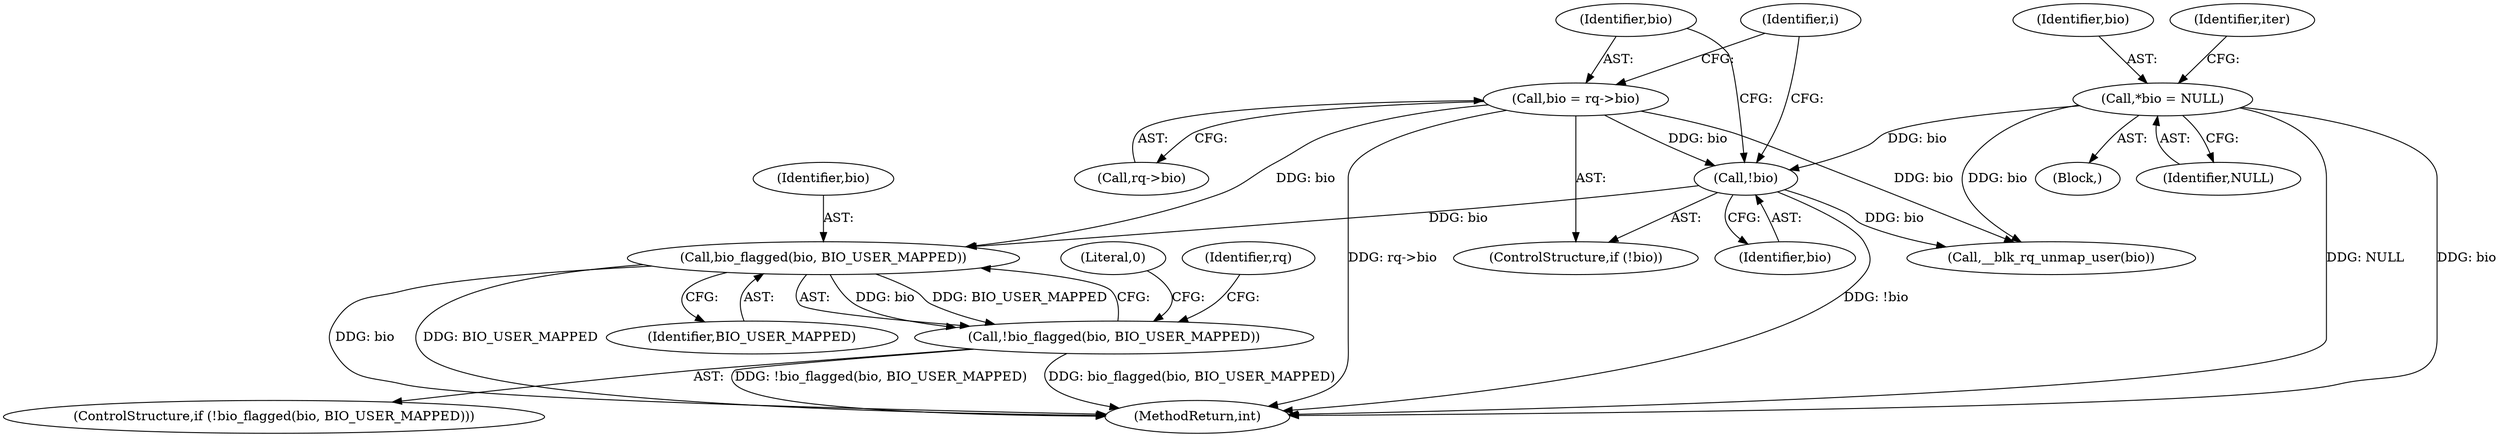 digraph "0_linux_a0ac402cfcdc904f9772e1762b3fda112dcc56a0@pointer" {
"1000187" [label="(Call,bio_flagged(bio, BIO_USER_MAPPED))"];
"1000177" [label="(Call,bio = rq->bio)"];
"1000175" [label="(Call,!bio)"];
"1000121" [label="(Call,*bio = NULL)"];
"1000186" [label="(Call,!bio_flagged(bio, BIO_USER_MAPPED))"];
"1000189" [label="(Identifier,BIO_USER_MAPPED)"];
"1000185" [label="(ControlStructure,if (!bio_flagged(bio, BIO_USER_MAPPED)))"];
"1000175" [label="(Call,!bio)"];
"1000176" [label="(Identifier,bio)"];
"1000196" [label="(Literal,0)"];
"1000122" [label="(Identifier,bio)"];
"1000179" [label="(Call,rq->bio)"];
"1000174" [label="(ControlStructure,if (!bio))"];
"1000192" [label="(Identifier,rq)"];
"1000209" [label="(MethodReturn,int)"];
"1000187" [label="(Call,bio_flagged(bio, BIO_USER_MAPPED))"];
"1000178" [label="(Identifier,bio)"];
"1000186" [label="(Call,!bio_flagged(bio, BIO_USER_MAPPED))"];
"1000177" [label="(Call,bio = rq->bio)"];
"1000198" [label="(Call,__blk_rq_unmap_user(bio))"];
"1000121" [label="(Call,*bio = NULL)"];
"1000106" [label="(Block,)"];
"1000123" [label="(Identifier,NULL)"];
"1000184" [label="(Identifier,i)"];
"1000129" [label="(Identifier,iter)"];
"1000188" [label="(Identifier,bio)"];
"1000187" -> "1000186"  [label="AST: "];
"1000187" -> "1000189"  [label="CFG: "];
"1000188" -> "1000187"  [label="AST: "];
"1000189" -> "1000187"  [label="AST: "];
"1000186" -> "1000187"  [label="CFG: "];
"1000187" -> "1000209"  [label="DDG: bio"];
"1000187" -> "1000209"  [label="DDG: BIO_USER_MAPPED"];
"1000187" -> "1000186"  [label="DDG: bio"];
"1000187" -> "1000186"  [label="DDG: BIO_USER_MAPPED"];
"1000177" -> "1000187"  [label="DDG: bio"];
"1000175" -> "1000187"  [label="DDG: bio"];
"1000177" -> "1000174"  [label="AST: "];
"1000177" -> "1000179"  [label="CFG: "];
"1000178" -> "1000177"  [label="AST: "];
"1000179" -> "1000177"  [label="AST: "];
"1000184" -> "1000177"  [label="CFG: "];
"1000177" -> "1000209"  [label="DDG: rq->bio"];
"1000177" -> "1000175"  [label="DDG: bio"];
"1000177" -> "1000198"  [label="DDG: bio"];
"1000175" -> "1000174"  [label="AST: "];
"1000175" -> "1000176"  [label="CFG: "];
"1000176" -> "1000175"  [label="AST: "];
"1000184" -> "1000175"  [label="CFG: "];
"1000178" -> "1000175"  [label="CFG: "];
"1000175" -> "1000209"  [label="DDG: !bio"];
"1000121" -> "1000175"  [label="DDG: bio"];
"1000175" -> "1000198"  [label="DDG: bio"];
"1000121" -> "1000106"  [label="AST: "];
"1000121" -> "1000123"  [label="CFG: "];
"1000122" -> "1000121"  [label="AST: "];
"1000123" -> "1000121"  [label="AST: "];
"1000129" -> "1000121"  [label="CFG: "];
"1000121" -> "1000209"  [label="DDG: bio"];
"1000121" -> "1000209"  [label="DDG: NULL"];
"1000121" -> "1000198"  [label="DDG: bio"];
"1000186" -> "1000185"  [label="AST: "];
"1000192" -> "1000186"  [label="CFG: "];
"1000196" -> "1000186"  [label="CFG: "];
"1000186" -> "1000209"  [label="DDG: !bio_flagged(bio, BIO_USER_MAPPED)"];
"1000186" -> "1000209"  [label="DDG: bio_flagged(bio, BIO_USER_MAPPED)"];
}
